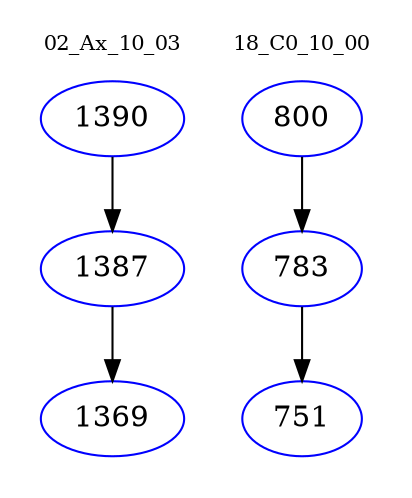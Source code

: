 digraph{
subgraph cluster_0 {
color = white
label = "02_Ax_10_03";
fontsize=10;
T0_1390 [label="1390", color="blue"]
T0_1390 -> T0_1387 [color="black"]
T0_1387 [label="1387", color="blue"]
T0_1387 -> T0_1369 [color="black"]
T0_1369 [label="1369", color="blue"]
}
subgraph cluster_1 {
color = white
label = "18_C0_10_00";
fontsize=10;
T1_800 [label="800", color="blue"]
T1_800 -> T1_783 [color="black"]
T1_783 [label="783", color="blue"]
T1_783 -> T1_751 [color="black"]
T1_751 [label="751", color="blue"]
}
}
